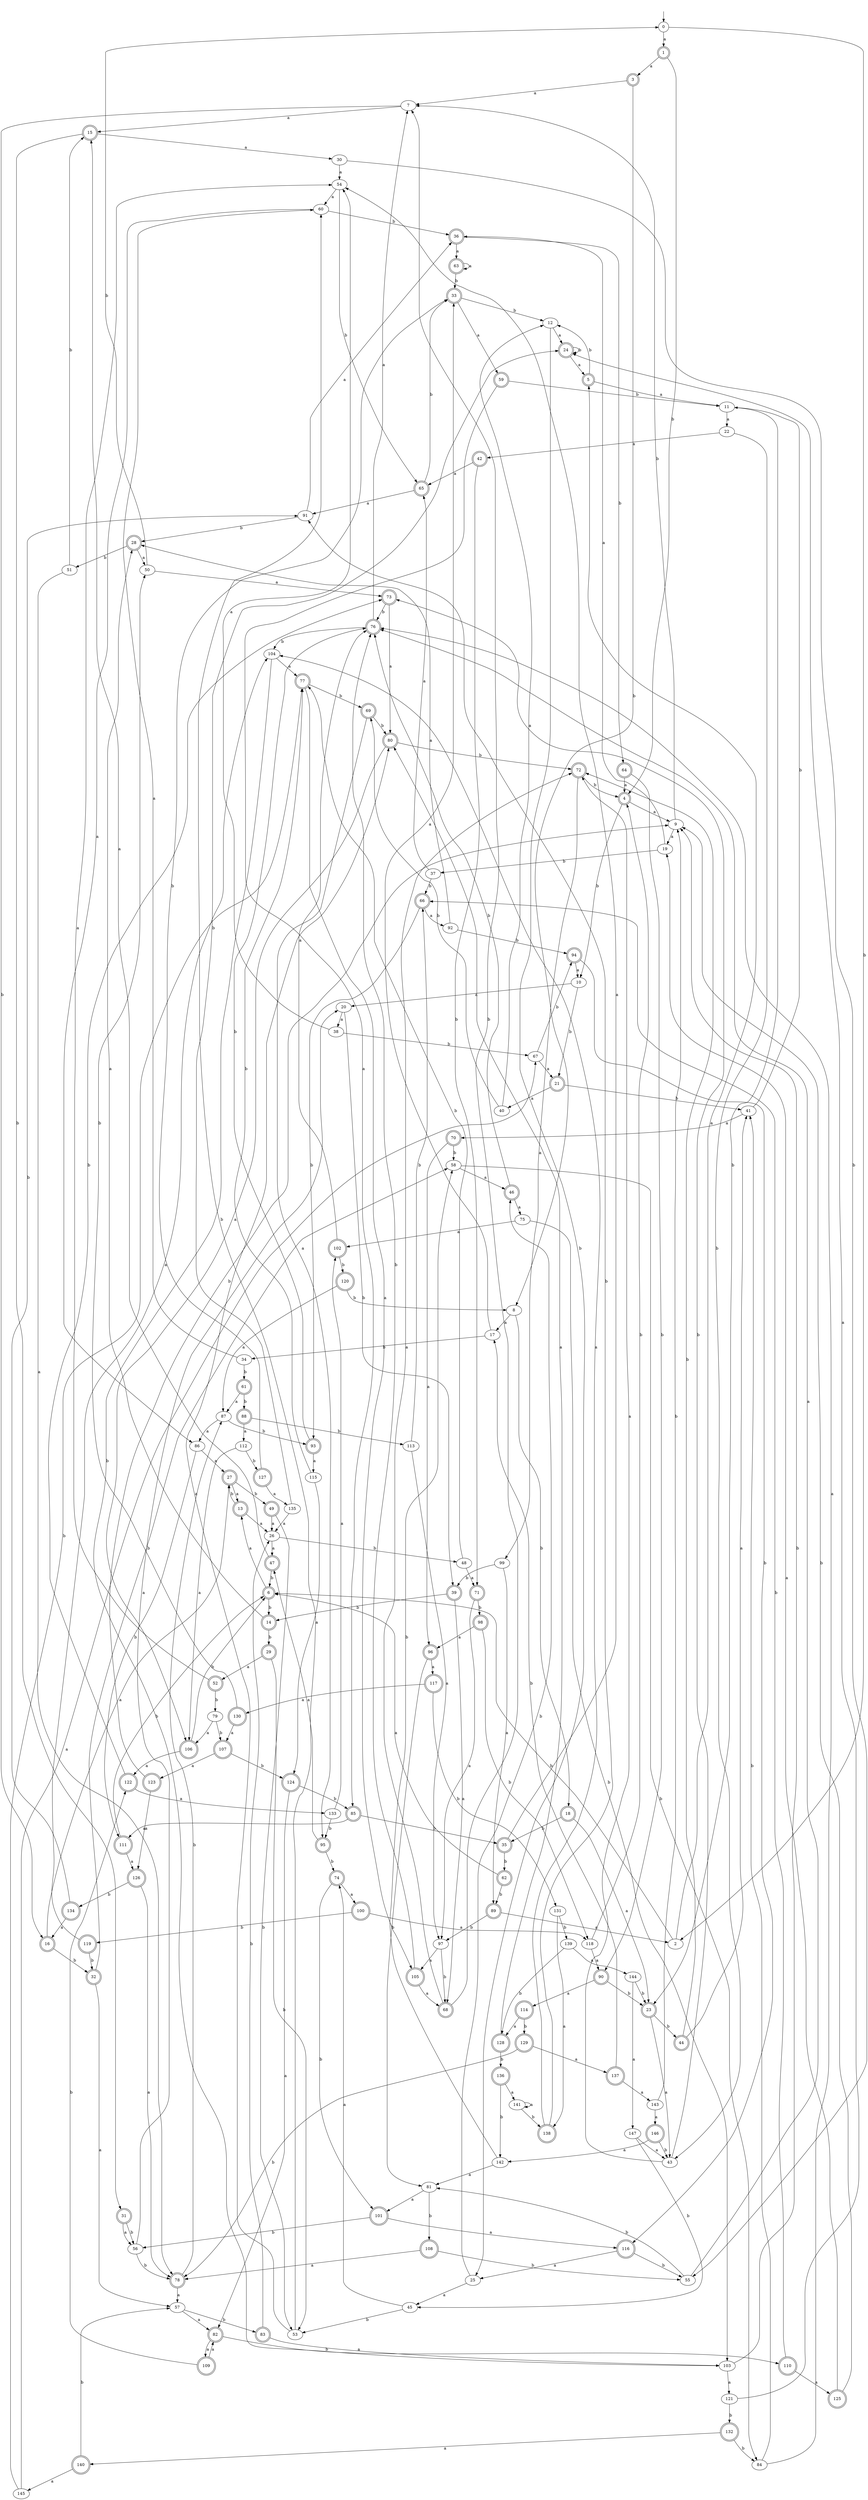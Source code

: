 digraph RandomDFA {
  __start0 [label="", shape=none];
  __start0 -> 0 [label=""];
  0 [shape=circle]
  0 -> 1 [label="a"]
  0 -> 2 [label="b"]
  1 [shape=doublecircle]
  1 -> 3 [label="a"]
  1 -> 4 [label="b"]
  2
  2 -> 5 [label="a"]
  2 -> 6 [label="b"]
  3 [shape=doublecircle]
  3 -> 7 [label="a"]
  3 -> 8 [label="b"]
  4 [shape=doublecircle]
  4 -> 9 [label="a"]
  4 -> 10 [label="b"]
  5 [shape=doublecircle]
  5 -> 11 [label="a"]
  5 -> 12 [label="b"]
  6 [shape=doublecircle]
  6 -> 13 [label="a"]
  6 -> 14 [label="b"]
  7
  7 -> 15 [label="a"]
  7 -> 16 [label="b"]
  8
  8 -> 17 [label="a"]
  8 -> 18 [label="b"]
  9
  9 -> 19 [label="a"]
  9 -> 7 [label="b"]
  10
  10 -> 20 [label="a"]
  10 -> 21 [label="b"]
  11
  11 -> 22 [label="a"]
  11 -> 23 [label="b"]
  12
  12 -> 24 [label="a"]
  12 -> 25 [label="b"]
  13 [shape=doublecircle]
  13 -> 26 [label="a"]
  13 -> 27 [label="b"]
  14 [shape=doublecircle]
  14 -> 28 [label="a"]
  14 -> 29 [label="b"]
  15 [shape=doublecircle]
  15 -> 30 [label="a"]
  15 -> 31 [label="b"]
  16 [shape=doublecircle]
  16 -> 27 [label="a"]
  16 -> 32 [label="b"]
  17
  17 -> 33 [label="a"]
  17 -> 34 [label="b"]
  18 [shape=doublecircle]
  18 -> 23 [label="a"]
  18 -> 35 [label="b"]
  19
  19 -> 36 [label="a"]
  19 -> 37 [label="b"]
  20
  20 -> 38 [label="a"]
  20 -> 39 [label="b"]
  21 [shape=doublecircle]
  21 -> 40 [label="a"]
  21 -> 41 [label="b"]
  22
  22 -> 42 [label="a"]
  22 -> 43 [label="b"]
  23 [shape=doublecircle]
  23 -> 43 [label="a"]
  23 -> 44 [label="b"]
  24 [shape=doublecircle]
  24 -> 5 [label="a"]
  24 -> 24 [label="b"]
  25
  25 -> 45 [label="a"]
  25 -> 46 [label="b"]
  26
  26 -> 47 [label="a"]
  26 -> 48 [label="b"]
  27 [shape=doublecircle]
  27 -> 13 [label="a"]
  27 -> 49 [label="b"]
  28 [shape=doublecircle]
  28 -> 50 [label="a"]
  28 -> 51 [label="b"]
  29 [shape=doublecircle]
  29 -> 52 [label="a"]
  29 -> 53 [label="b"]
  30
  30 -> 54 [label="a"]
  30 -> 55 [label="b"]
  31 [shape=doublecircle]
  31 -> 56 [label="a"]
  31 -> 56 [label="b"]
  32 [shape=doublecircle]
  32 -> 57 [label="a"]
  32 -> 58 [label="b"]
  33 [shape=doublecircle]
  33 -> 59 [label="a"]
  33 -> 12 [label="b"]
  34
  34 -> 60 [label="a"]
  34 -> 61 [label="b"]
  35 [shape=doublecircle]
  35 -> 54 [label="a"]
  35 -> 62 [label="b"]
  36 [shape=doublecircle]
  36 -> 63 [label="a"]
  36 -> 64 [label="b"]
  37
  37 -> 65 [label="a"]
  37 -> 66 [label="b"]
  38
  38 -> 54 [label="a"]
  38 -> 67 [label="b"]
  39 [shape=doublecircle]
  39 -> 68 [label="a"]
  39 -> 14 [label="b"]
  40
  40 -> 12 [label="a"]
  40 -> 69 [label="b"]
  41
  41 -> 70 [label="a"]
  41 -> 11 [label="b"]
  42 [shape=doublecircle]
  42 -> 65 [label="a"]
  42 -> 71 [label="b"]
  43
  43 -> 72 [label="a"]
  43 -> 73 [label="b"]
  44 [shape=doublecircle]
  44 -> 41 [label="a"]
  44 -> 72 [label="b"]
  45
  45 -> 74 [label="a"]
  45 -> 53 [label="b"]
  46 [shape=doublecircle]
  46 -> 75 [label="a"]
  46 -> 76 [label="b"]
  47 [shape=doublecircle]
  47 -> 15 [label="a"]
  47 -> 6 [label="b"]
  48
  48 -> 71 [label="a"]
  48 -> 77 [label="b"]
  49 [shape=doublecircle]
  49 -> 26 [label="a"]
  49 -> 53 [label="b"]
  50
  50 -> 73 [label="a"]
  50 -> 0 [label="b"]
  51
  51 -> 78 [label="a"]
  51 -> 15 [label="b"]
  52 [shape=doublecircle]
  52 -> 54 [label="a"]
  52 -> 79 [label="b"]
  53
  53 -> 80 [label="a"]
  53 -> 60 [label="b"]
  54
  54 -> 60 [label="a"]
  54 -> 65 [label="b"]
  55
  55 -> 76 [label="a"]
  55 -> 81 [label="b"]
  56
  56 -> 20 [label="a"]
  56 -> 78 [label="b"]
  57
  57 -> 82 [label="a"]
  57 -> 83 [label="b"]
  58
  58 -> 46 [label="a"]
  58 -> 84 [label="b"]
  59 [shape=doublecircle]
  59 -> 85 [label="a"]
  59 -> 11 [label="b"]
  60
  60 -> 86 [label="a"]
  60 -> 36 [label="b"]
  61 [shape=doublecircle]
  61 -> 87 [label="a"]
  61 -> 88 [label="b"]
  62 [shape=doublecircle]
  62 -> 6 [label="a"]
  62 -> 89 [label="b"]
  63 [shape=doublecircle]
  63 -> 63 [label="a"]
  63 -> 33 [label="b"]
  64 [shape=doublecircle]
  64 -> 4 [label="a"]
  64 -> 90 [label="b"]
  65 [shape=doublecircle]
  65 -> 91 [label="a"]
  65 -> 33 [label="b"]
  66 [shape=doublecircle]
  66 -> 92 [label="a"]
  66 -> 93 [label="b"]
  67
  67 -> 21 [label="a"]
  67 -> 94 [label="b"]
  68 [shape=doublecircle]
  68 -> 72 [label="a"]
  68 -> 7 [label="b"]
  69 [shape=doublecircle]
  69 -> 95 [label="a"]
  69 -> 80 [label="b"]
  70 [shape=doublecircle]
  70 -> 96 [label="a"]
  70 -> 58 [label="b"]
  71 [shape=doublecircle]
  71 -> 97 [label="a"]
  71 -> 98 [label="b"]
  72 [shape=doublecircle]
  72 -> 99 [label="a"]
  72 -> 4 [label="b"]
  73 [shape=doublecircle]
  73 -> 80 [label="a"]
  73 -> 76 [label="b"]
  74 [shape=doublecircle]
  74 -> 100 [label="a"]
  74 -> 101 [label="b"]
  75
  75 -> 102 [label="a"]
  75 -> 103 [label="b"]
  76 [shape=doublecircle]
  76 -> 7 [label="a"]
  76 -> 104 [label="b"]
  77 [shape=doublecircle]
  77 -> 105 [label="a"]
  77 -> 69 [label="b"]
  78 [shape=doublecircle]
  78 -> 57 [label="a"]
  78 -> 87 [label="b"]
  79
  79 -> 106 [label="a"]
  79 -> 107 [label="b"]
  80 [shape=doublecircle]
  80 -> 106 [label="a"]
  80 -> 72 [label="b"]
  81
  81 -> 101 [label="a"]
  81 -> 108 [label="b"]
  82 [shape=doublecircle]
  82 -> 109 [label="a"]
  82 -> 110 [label="b"]
  83 [shape=doublecircle]
  83 -> 103 [label="a"]
  83 -> 26 [label="b"]
  84
  84 -> 76 [label="a"]
  84 -> 41 [label="b"]
  85 [shape=doublecircle]
  85 -> 111 [label="a"]
  85 -> 35 [label="b"]
  86
  86 -> 27 [label="a"]
  86 -> 111 [label="b"]
  87
  87 -> 86 [label="a"]
  87 -> 93 [label="b"]
  88 [shape=doublecircle]
  88 -> 112 [label="a"]
  88 -> 113 [label="b"]
  89 [shape=doublecircle]
  89 -> 2 [label="a"]
  89 -> 97 [label="b"]
  90 [shape=doublecircle]
  90 -> 114 [label="a"]
  90 -> 23 [label="b"]
  91
  91 -> 36 [label="a"]
  91 -> 28 [label="b"]
  92
  92 -> 28 [label="a"]
  92 -> 94 [label="b"]
  93 [shape=doublecircle]
  93 -> 115 [label="a"]
  93 -> 76 [label="b"]
  94 [shape=doublecircle]
  94 -> 10 [label="a"]
  94 -> 116 [label="b"]
  95 [shape=doublecircle]
  95 -> 47 [label="a"]
  95 -> 74 [label="b"]
  96 [shape=doublecircle]
  96 -> 117 [label="a"]
  96 -> 81 [label="b"]
  97
  97 -> 105 [label="a"]
  97 -> 68 [label="b"]
  98 [shape=doublecircle]
  98 -> 96 [label="a"]
  98 -> 118 [label="b"]
  99
  99 -> 89 [label="a"]
  99 -> 39 [label="b"]
  100 [shape=doublecircle]
  100 -> 118 [label="a"]
  100 -> 119 [label="b"]
  101 [shape=doublecircle]
  101 -> 116 [label="a"]
  101 -> 56 [label="b"]
  102 [shape=doublecircle]
  102 -> 76 [label="a"]
  102 -> 120 [label="b"]
  103
  103 -> 121 [label="a"]
  103 -> 9 [label="b"]
  104
  104 -> 77 [label="a"]
  104 -> 103 [label="b"]
  105 [shape=doublecircle]
  105 -> 68 [label="a"]
  105 -> 76 [label="b"]
  106 [shape=doublecircle]
  106 -> 122 [label="a"]
  106 -> 6 [label="b"]
  107 [shape=doublecircle]
  107 -> 123 [label="a"]
  107 -> 124 [label="b"]
  108 [shape=doublecircle]
  108 -> 78 [label="a"]
  108 -> 55 [label="b"]
  109 [shape=doublecircle]
  109 -> 82 [label="a"]
  109 -> 122 [label="b"]
  110 [shape=doublecircle]
  110 -> 125 [label="a"]
  110 -> 66 [label="b"]
  111 [shape=doublecircle]
  111 -> 126 [label="a"]
  111 -> 6 [label="b"]
  112
  112 -> 106 [label="a"]
  112 -> 127 [label="b"]
  113
  113 -> 97 [label="a"]
  113 -> 66 [label="b"]
  114 [shape=doublecircle]
  114 -> 128 [label="a"]
  114 -> 129 [label="b"]
  115
  115 -> 124 [label="a"]
  115 -> 77 [label="b"]
  116 [shape=doublecircle]
  116 -> 25 [label="a"]
  116 -> 55 [label="b"]
  117 [shape=doublecircle]
  117 -> 130 [label="a"]
  117 -> 131 [label="b"]
  118
  118 -> 90 [label="a"]
  118 -> 4 [label="b"]
  119 [shape=doublecircle]
  119 -> 104 [label="a"]
  119 -> 32 [label="b"]
  120 [shape=doublecircle]
  120 -> 87 [label="a"]
  120 -> 8 [label="b"]
  121
  121 -> 24 [label="a"]
  121 -> 132 [label="b"]
  122 [shape=doublecircle]
  122 -> 133 [label="a"]
  122 -> 73 [label="b"]
  123 [shape=doublecircle]
  123 -> 126 [label="a"]
  123 -> 9 [label="b"]
  124 [shape=doublecircle]
  124 -> 82 [label="a"]
  124 -> 85 [label="b"]
  125 [shape=doublecircle]
  125 -> 19 [label="a"]
  125 -> 9 [label="b"]
  126 [shape=doublecircle]
  126 -> 78 [label="a"]
  126 -> 134 [label="b"]
  127 [shape=doublecircle]
  127 -> 135 [label="a"]
  127 -> 33 [label="b"]
  128 [shape=doublecircle]
  128 -> 80 [label="a"]
  128 -> 136 [label="b"]
  129 [shape=doublecircle]
  129 -> 137 [label="a"]
  129 -> 78 [label="b"]
  130 [shape=doublecircle]
  130 -> 107 [label="a"]
  130 -> 50 [label="b"]
  131
  131 -> 138 [label="a"]
  131 -> 139 [label="b"]
  132 [shape=doublecircle]
  132 -> 140 [label="a"]
  132 -> 84 [label="b"]
  133
  133 -> 102 [label="a"]
  133 -> 95 [label="b"]
  134 [shape=doublecircle]
  134 -> 16 [label="a"]
  134 -> 91 [label="b"]
  135
  135 -> 26 [label="a"]
  135 -> 24 [label="b"]
  136 [shape=doublecircle]
  136 -> 141 [label="a"]
  136 -> 142 [label="b"]
  137 [shape=doublecircle]
  137 -> 143 [label="a"]
  137 -> 17 [label="b"]
  138 [shape=doublecircle]
  138 -> 104 [label="a"]
  138 -> 91 [label="b"]
  139
  139 -> 144 [label="a"]
  139 -> 128 [label="b"]
  140 [shape=doublecircle]
  140 -> 145 [label="a"]
  140 -> 57 [label="b"]
  141
  141 -> 141 [label="a"]
  141 -> 138 [label="b"]
  142
  142 -> 81 [label="a"]
  142 -> 58 [label="b"]
  143
  143 -> 146 [label="a"]
  143 -> 9 [label="b"]
  144
  144 -> 147 [label="a"]
  144 -> 23 [label="b"]
  145
  145 -> 67 [label="a"]
  145 -> 77 [label="b"]
  146 [shape=doublecircle]
  146 -> 142 [label="a"]
  146 -> 43 [label="b"]
  147
  147 -> 43 [label="a"]
  147 -> 45 [label="b"]
}
